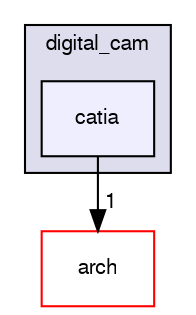 digraph "sw/airborne/modules/digital_cam/catia" {
  compound=true
  node [ fontsize="10", fontname="FreeSans"];
  edge [ labelfontsize="10", labelfontname="FreeSans"];
  subgraph clusterdir_9cd42eb44f1e76fa7c8c7cd9c9a53863 {
    graph [ bgcolor="#ddddee", pencolor="black", label="digital_cam" fontname="FreeSans", fontsize="10", URL="dir_9cd42eb44f1e76fa7c8c7cd9c9a53863.html"]
  dir_8d52ef0129d8a0d69e51e902d77cc0c9 [shape=box, label="catia", style="filled", fillcolor="#eeeeff", pencolor="black", URL="dir_8d52ef0129d8a0d69e51e902d77cc0c9.html"];
  }
  dir_fc6475eb39ea0144fb6697b809fd11a9 [shape=box label="arch" fillcolor="white" style="filled" color="red" URL="dir_fc6475eb39ea0144fb6697b809fd11a9.html"];
  dir_8d52ef0129d8a0d69e51e902d77cc0c9->dir_fc6475eb39ea0144fb6697b809fd11a9 [headlabel="1", labeldistance=1.5 headhref="dir_000155_000002.html"];
}
